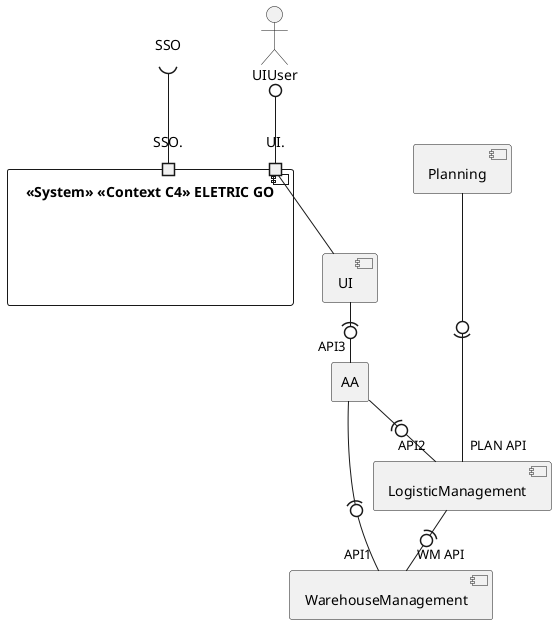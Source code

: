 @startuml
actor UIUser

LogisticManagement-(0- "WM API" WarehouseManagement
AA -(0- "API1" WarehouseManagement
AA -(0- "API2" LogisticManagement
UI -(0- "API3" AA
Planning --0)-- "PLAN API" LogisticManagement




component "«System» «Context C4» ELETRIC GO" {
port UI.
port SSO.

component UI{
}
component WarehouseManagement {
}
component LogisticManagement{
}
rectangle AA {
}
component Planning{
}
}
label SSO
UI. -- UI
UIUser 0-- UI.
SSO )-- SSO.

@enduml